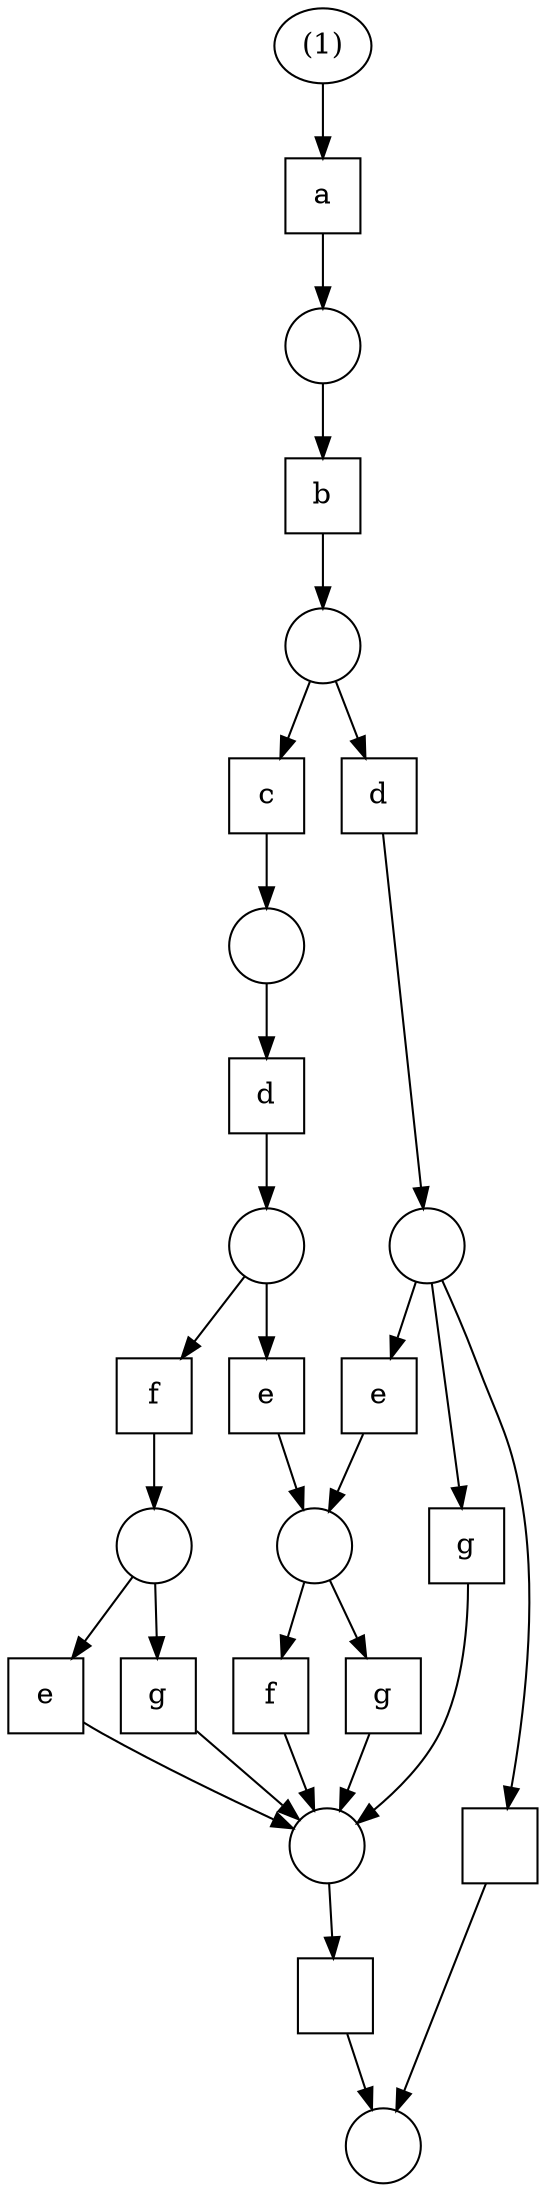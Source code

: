digraph G {
    node [width=0.5];
xb92968 [label="",shape=box]
xb92ac8 [label="",shape=box]
xb92910 [label="a",shape=box]
xb92c28 [label="b",shape=box]
xb91f18 [label="c",shape=box]
xb91d60 [label="d",shape=box]
xb92700 [label="d",shape=box]
xb926a8 [label="e",shape=box]
xb91d08 [label="e",shape=box]
xb923e8 [label="e",shape=box]
xb92078 [label="f",shape=box]
xb91f70 [label="f",shape=box]
xb91ec0 [label="g",shape=box]
xb92440 [label="g",shape=box]
xb92548 [label="g",shape=box]
xb91cb0 [label=""]
xb92180 [label=""]
xb92230 [label="(1)"]
xb92498 [label=""]
xb921d8 [label=""]
xb92020 [label=""]
xb91e10 [label=""]
xb91e68 [label=""]
xb92288 [label=""]
xb922e0 [label=""]
xb92078 -> xb91cb0 
xb92440 -> xb91cb0 
xb91d08 -> xb91cb0 
xb92548 -> xb91cb0 
xb91ec0 -> xb91cb0 
xb91cb0 -> xb92968 
xb92700 -> xb92180 
xb92180 -> xb91ec0 
xb92180 -> xb923e8 
xb92180 -> xb92ac8 
xb92230 -> xb92910 
xb92910 -> xb92498 
xb92498 -> xb92c28 
xb92c28 -> xb921d8 
xb921d8 -> xb91f18 
xb921d8 -> xb92700 
xb91f18 -> xb92020 
xb92020 -> xb91d60 
xb91d60 -> xb91e10 
xb91e10 -> xb926a8 
xb91e10 -> xb91f70 
xb91f70 -> xb91e68 
xb91e68 -> xb91d08 
xb91e68 -> xb92548 
xb926a8 -> xb92288 
xb92288 -> xb92078 
xb92288 -> xb92440 
xb923e8 -> xb92288 
xb92968 -> xb922e0 
xb92ac8 -> xb922e0 
}
